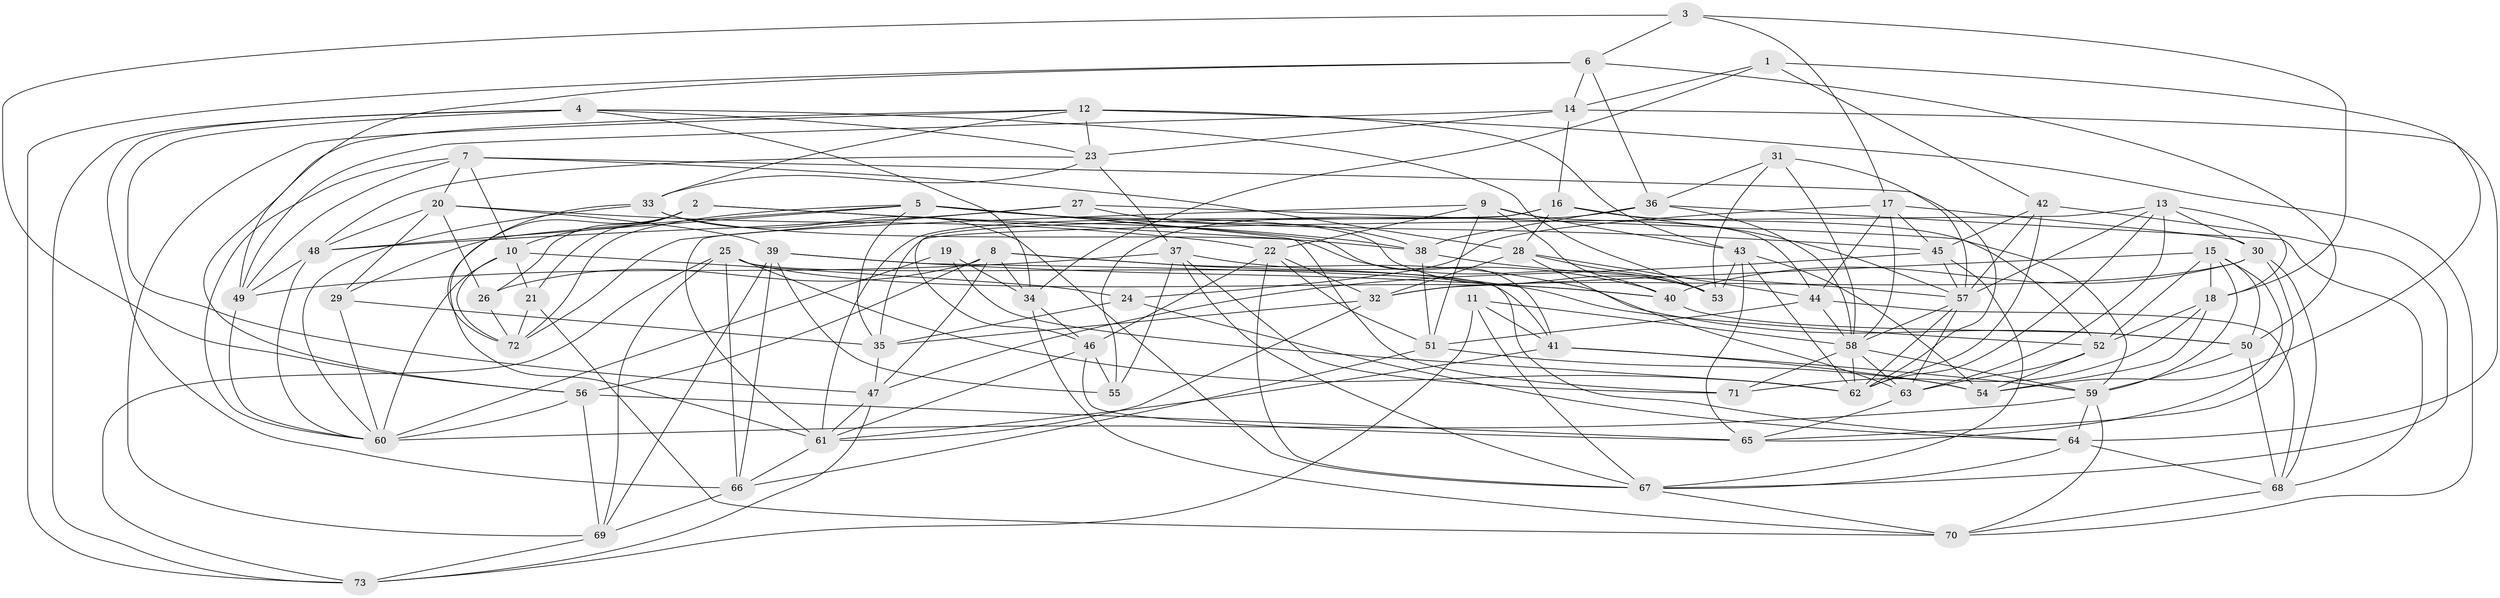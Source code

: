 // original degree distribution, {4: 1.0}
// Generated by graph-tools (version 1.1) at 2025/50/03/09/25 03:50:52]
// undirected, 73 vertices, 216 edges
graph export_dot {
graph [start="1"]
  node [color=gray90,style=filled];
  1;
  2;
  3;
  4;
  5;
  6;
  7;
  8;
  9;
  10;
  11;
  12;
  13;
  14;
  15;
  16;
  17;
  18;
  19;
  20;
  21;
  22;
  23;
  24;
  25;
  26;
  27;
  28;
  29;
  30;
  31;
  32;
  33;
  34;
  35;
  36;
  37;
  38;
  39;
  40;
  41;
  42;
  43;
  44;
  45;
  46;
  47;
  48;
  49;
  50;
  51;
  52;
  53;
  54;
  55;
  56;
  57;
  58;
  59;
  60;
  61;
  62;
  63;
  64;
  65;
  66;
  67;
  68;
  69;
  70;
  71;
  72;
  73;
  1 -- 14 [weight=1.0];
  1 -- 34 [weight=1.0];
  1 -- 42 [weight=1.0];
  1 -- 54 [weight=1.0];
  2 -- 10 [weight=1.0];
  2 -- 21 [weight=1.0];
  2 -- 26 [weight=1.0];
  2 -- 38 [weight=1.0];
  2 -- 53 [weight=1.0];
  2 -- 61 [weight=1.0];
  3 -- 6 [weight=1.0];
  3 -- 17 [weight=1.0];
  3 -- 18 [weight=1.0];
  3 -- 56 [weight=1.0];
  4 -- 23 [weight=1.0];
  4 -- 34 [weight=1.0];
  4 -- 47 [weight=1.0];
  4 -- 53 [weight=1.0];
  4 -- 66 [weight=1.0];
  4 -- 73 [weight=1.0];
  5 -- 29 [weight=1.0];
  5 -- 35 [weight=1.0];
  5 -- 41 [weight=1.0];
  5 -- 45 [weight=1.0];
  5 -- 48 [weight=1.0];
  5 -- 53 [weight=1.0];
  5 -- 71 [weight=1.0];
  5 -- 72 [weight=1.0];
  6 -- 14 [weight=1.0];
  6 -- 36 [weight=1.0];
  6 -- 49 [weight=1.0];
  6 -- 50 [weight=1.0];
  6 -- 73 [weight=1.0];
  7 -- 10 [weight=1.0];
  7 -- 20 [weight=1.0];
  7 -- 28 [weight=1.0];
  7 -- 49 [weight=1.0];
  7 -- 60 [weight=1.0];
  7 -- 62 [weight=1.0];
  8 -- 26 [weight=1.0];
  8 -- 34 [weight=1.0];
  8 -- 47 [weight=1.0];
  8 -- 50 [weight=1.0];
  8 -- 52 [weight=1.0];
  8 -- 56 [weight=1.0];
  9 -- 22 [weight=1.0];
  9 -- 40 [weight=1.0];
  9 -- 43 [weight=1.0];
  9 -- 44 [weight=1.0];
  9 -- 51 [weight=1.0];
  9 -- 61 [weight=1.0];
  10 -- 21 [weight=1.0];
  10 -- 24 [weight=1.0];
  10 -- 60 [weight=1.0];
  10 -- 72 [weight=1.0];
  11 -- 41 [weight=1.0];
  11 -- 58 [weight=1.0];
  11 -- 67 [weight=1.0];
  11 -- 73 [weight=1.0];
  12 -- 23 [weight=1.0];
  12 -- 33 [weight=1.0];
  12 -- 43 [weight=1.0];
  12 -- 56 [weight=1.0];
  12 -- 69 [weight=1.0];
  12 -- 70 [weight=1.0];
  13 -- 18 [weight=1.0];
  13 -- 30 [weight=1.0];
  13 -- 35 [weight=1.0];
  13 -- 57 [weight=1.0];
  13 -- 62 [weight=1.0];
  13 -- 63 [weight=1.0];
  14 -- 16 [weight=1.0];
  14 -- 23 [weight=1.0];
  14 -- 49 [weight=1.0];
  14 -- 64 [weight=1.0];
  15 -- 18 [weight=1.0];
  15 -- 32 [weight=1.0];
  15 -- 50 [weight=1.0];
  15 -- 52 [weight=1.0];
  15 -- 59 [weight=1.0];
  15 -- 65 [weight=1.0];
  16 -- 28 [weight=1.0];
  16 -- 46 [weight=1.0];
  16 -- 52 [weight=1.0];
  16 -- 57 [weight=1.0];
  16 -- 61 [weight=1.0];
  17 -- 24 [weight=1.0];
  17 -- 30 [weight=1.0];
  17 -- 44 [weight=1.0];
  17 -- 45 [weight=1.0];
  17 -- 58 [weight=1.0];
  18 -- 52 [weight=1.0];
  18 -- 54 [weight=1.0];
  18 -- 71 [weight=1.0];
  19 -- 34 [weight=1.0];
  19 -- 60 [weight=2.0];
  19 -- 62 [weight=1.0];
  20 -- 22 [weight=1.0];
  20 -- 26 [weight=1.0];
  20 -- 29 [weight=1.0];
  20 -- 39 [weight=1.0];
  20 -- 48 [weight=1.0];
  21 -- 70 [weight=1.0];
  21 -- 72 [weight=1.0];
  22 -- 32 [weight=1.0];
  22 -- 46 [weight=1.0];
  22 -- 51 [weight=1.0];
  22 -- 67 [weight=1.0];
  23 -- 33 [weight=1.0];
  23 -- 37 [weight=1.0];
  23 -- 48 [weight=1.0];
  24 -- 35 [weight=1.0];
  24 -- 64 [weight=1.0];
  25 -- 40 [weight=1.0];
  25 -- 41 [weight=1.0];
  25 -- 62 [weight=1.0];
  25 -- 66 [weight=1.0];
  25 -- 69 [weight=1.0];
  25 -- 73 [weight=1.0];
  26 -- 72 [weight=1.0];
  27 -- 38 [weight=1.0];
  27 -- 48 [weight=1.0];
  27 -- 59 [weight=1.0];
  27 -- 72 [weight=1.0];
  28 -- 32 [weight=1.0];
  28 -- 44 [weight=1.0];
  28 -- 53 [weight=1.0];
  28 -- 63 [weight=1.0];
  29 -- 35 [weight=1.0];
  29 -- 60 [weight=1.0];
  30 -- 32 [weight=1.0];
  30 -- 40 [weight=1.0];
  30 -- 65 [weight=1.0];
  30 -- 68 [weight=1.0];
  31 -- 36 [weight=1.0];
  31 -- 53 [weight=1.0];
  31 -- 57 [weight=1.0];
  31 -- 58 [weight=1.0];
  32 -- 35 [weight=1.0];
  32 -- 61 [weight=1.0];
  33 -- 38 [weight=1.0];
  33 -- 60 [weight=1.0];
  33 -- 67 [weight=1.0];
  33 -- 72 [weight=1.0];
  34 -- 46 [weight=1.0];
  34 -- 70 [weight=1.0];
  35 -- 47 [weight=1.0];
  36 -- 38 [weight=1.0];
  36 -- 55 [weight=1.0];
  36 -- 58 [weight=1.0];
  36 -- 68 [weight=1.0];
  37 -- 40 [weight=1.0];
  37 -- 49 [weight=1.0];
  37 -- 55 [weight=1.0];
  37 -- 67 [weight=1.0];
  37 -- 71 [weight=1.0];
  38 -- 51 [weight=1.0];
  38 -- 57 [weight=1.0];
  39 -- 40 [weight=1.0];
  39 -- 55 [weight=1.0];
  39 -- 64 [weight=1.0];
  39 -- 66 [weight=1.0];
  39 -- 69 [weight=1.0];
  40 -- 50 [weight=1.0];
  41 -- 54 [weight=1.0];
  41 -- 59 [weight=1.0];
  41 -- 61 [weight=1.0];
  42 -- 45 [weight=1.0];
  42 -- 57 [weight=2.0];
  42 -- 62 [weight=1.0];
  42 -- 67 [weight=1.0];
  43 -- 53 [weight=1.0];
  43 -- 54 [weight=1.0];
  43 -- 62 [weight=1.0];
  43 -- 65 [weight=1.0];
  44 -- 51 [weight=1.0];
  44 -- 58 [weight=1.0];
  44 -- 68 [weight=1.0];
  45 -- 47 [weight=1.0];
  45 -- 57 [weight=1.0];
  45 -- 67 [weight=1.0];
  46 -- 55 [weight=1.0];
  46 -- 61 [weight=1.0];
  46 -- 65 [weight=1.0];
  47 -- 61 [weight=1.0];
  47 -- 73 [weight=1.0];
  48 -- 49 [weight=1.0];
  48 -- 60 [weight=1.0];
  49 -- 60 [weight=1.0];
  50 -- 59 [weight=1.0];
  50 -- 68 [weight=1.0];
  51 -- 54 [weight=1.0];
  51 -- 66 [weight=1.0];
  52 -- 54 [weight=1.0];
  52 -- 63 [weight=1.0];
  56 -- 60 [weight=1.0];
  56 -- 65 [weight=1.0];
  56 -- 69 [weight=1.0];
  57 -- 58 [weight=1.0];
  57 -- 62 [weight=1.0];
  57 -- 63 [weight=1.0];
  58 -- 59 [weight=1.0];
  58 -- 62 [weight=1.0];
  58 -- 63 [weight=1.0];
  58 -- 71 [weight=1.0];
  59 -- 60 [weight=1.0];
  59 -- 64 [weight=1.0];
  59 -- 70 [weight=1.0];
  61 -- 66 [weight=1.0];
  63 -- 65 [weight=1.0];
  64 -- 67 [weight=1.0];
  64 -- 68 [weight=1.0];
  66 -- 69 [weight=1.0];
  67 -- 70 [weight=1.0];
  68 -- 70 [weight=1.0];
  69 -- 73 [weight=1.0];
}
